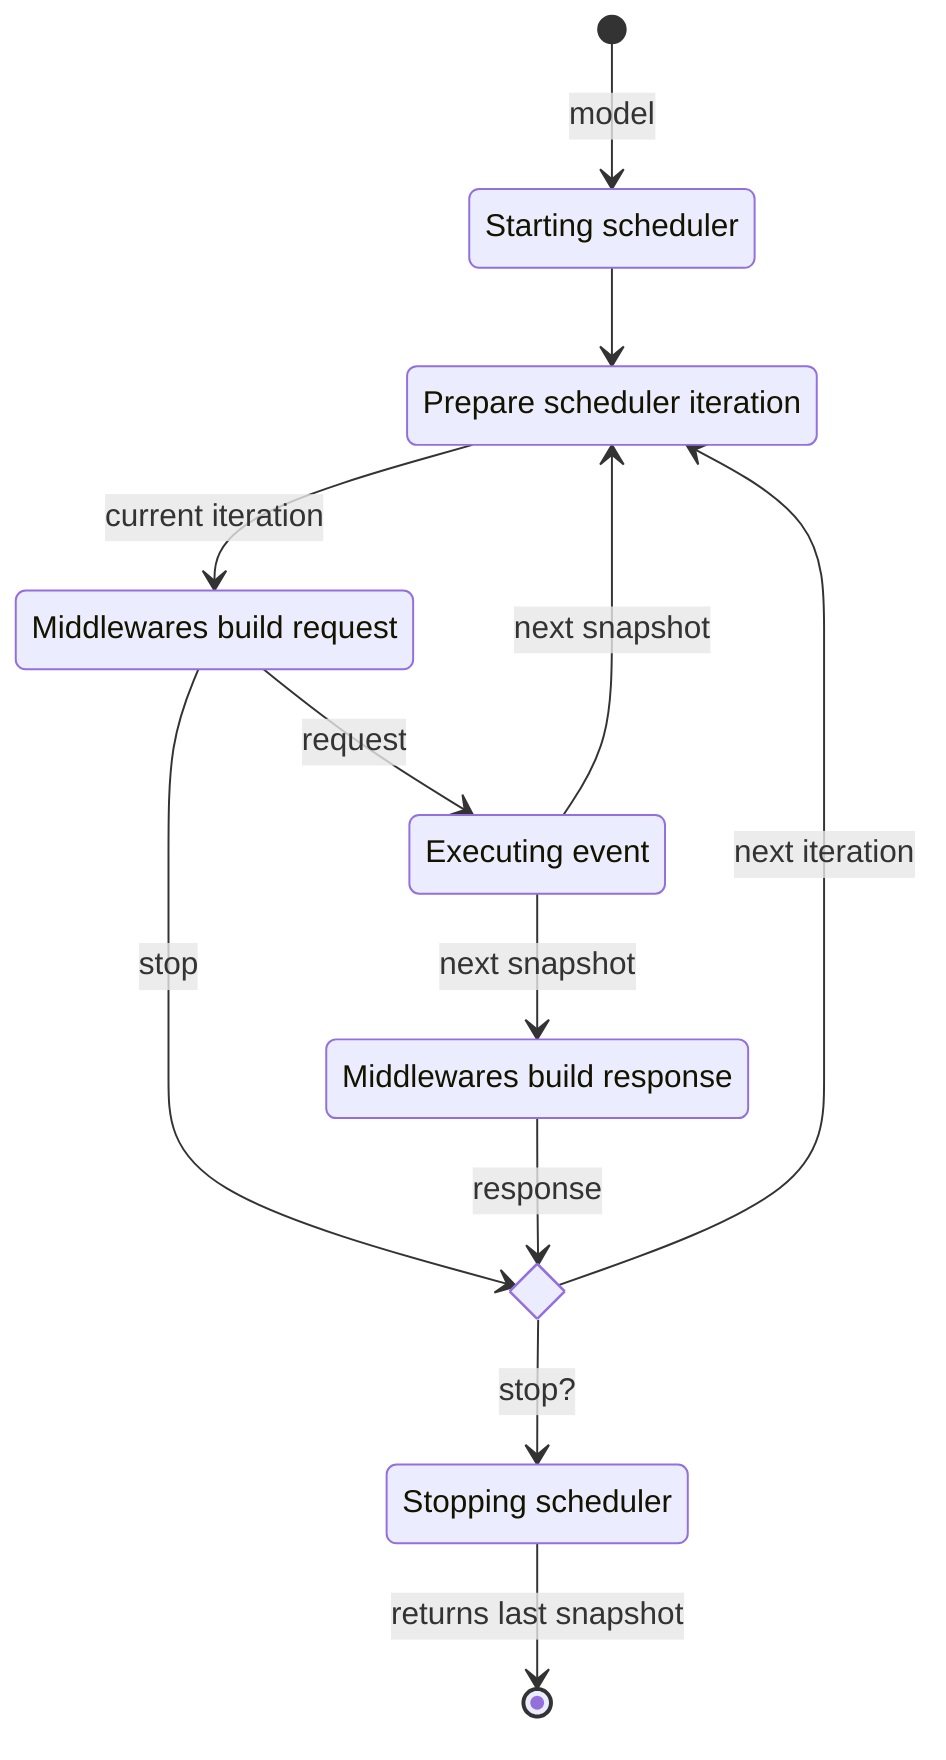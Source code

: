 stateDiagram-v2
    [*] --> StartingScheduler : model
    state "Starting scheduler" as StartingScheduler
	  state "Prepare scheduler iteration" as PREPARE
	  state "Middlewares build request" as MDW_REQUEST
	  state "Executing event" as ExecuteEvent
	  state "Middlewares build response" as ISE
    state if_state <<choice>>

	  StartingScheduler --> PREPARE
	  PREPARE --> MDW_REQUEST : current iteration
    MDW_REQUEST --> ExecuteEvent : request
    ExecuteEvent --> ISE : next snapshot
    MDW_REQUEST --> if_state : stop
    ExecuteEvent --> PREPARE : next snapshot
    ISE --> if_state : response
    if_state --> return : stop?
    if_state --> PREPARE : next iteration
    state "Stopping scheduler" as return
    return --> [*] : returns last snapshot
